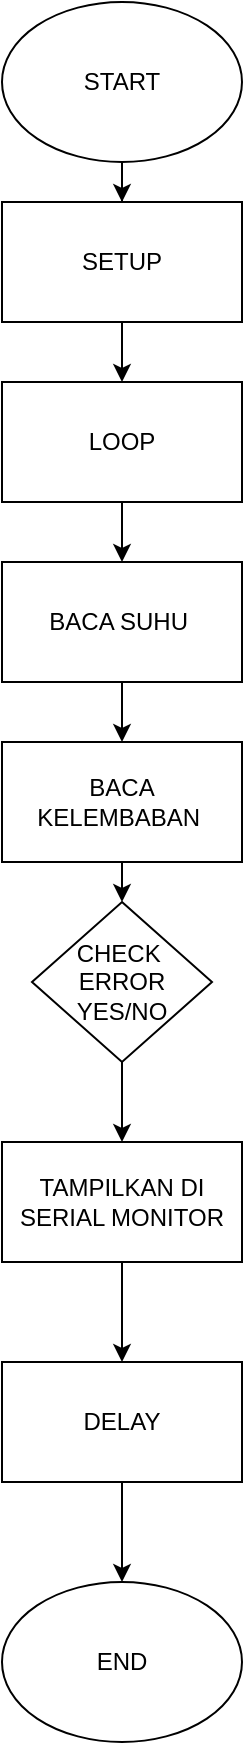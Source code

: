 <mxfile version="24.8.3">
  <diagram name="Page-1" id="1W6I4KBkwkuZq88ASg7I">
    <mxGraphModel dx="1034" dy="470" grid="1" gridSize="10" guides="1" tooltips="1" connect="1" arrows="1" fold="1" page="1" pageScale="1" pageWidth="850" pageHeight="1100" math="0" shadow="0">
      <root>
        <mxCell id="0" />
        <mxCell id="1" parent="0" />
        <mxCell id="aIcOWZNce-hFPu_x_ESW-25" style="edgeStyle=orthogonalEdgeStyle;rounded=0;orthogonalLoop=1;jettySize=auto;html=1;exitX=0.5;exitY=1;exitDx=0;exitDy=0;" parent="1" source="aIcOWZNce-hFPu_x_ESW-1" target="aIcOWZNce-hFPu_x_ESW-2" edge="1">
          <mxGeometry relative="1" as="geometry" />
        </mxCell>
        <mxCell id="aIcOWZNce-hFPu_x_ESW-1" value="START" style="ellipse;whiteSpace=wrap;html=1;" parent="1" vertex="1">
          <mxGeometry x="350" width="120" height="80" as="geometry" />
        </mxCell>
        <mxCell id="aIcOWZNce-hFPu_x_ESW-23" style="edgeStyle=orthogonalEdgeStyle;rounded=0;orthogonalLoop=1;jettySize=auto;html=1;exitX=0.5;exitY=1;exitDx=0;exitDy=0;" parent="1" source="aIcOWZNce-hFPu_x_ESW-2" target="aIcOWZNce-hFPu_x_ESW-3" edge="1">
          <mxGeometry relative="1" as="geometry" />
        </mxCell>
        <mxCell id="aIcOWZNce-hFPu_x_ESW-2" value="SETUP" style="rounded=0;whiteSpace=wrap;html=1;" parent="1" vertex="1">
          <mxGeometry x="350" y="100" width="120" height="60" as="geometry" />
        </mxCell>
        <mxCell id="aIcOWZNce-hFPu_x_ESW-22" style="edgeStyle=orthogonalEdgeStyle;rounded=0;orthogonalLoop=1;jettySize=auto;html=1;exitX=0.5;exitY=1;exitDx=0;exitDy=0;entryX=0.5;entryY=0;entryDx=0;entryDy=0;" parent="1" source="aIcOWZNce-hFPu_x_ESW-3" target="aIcOWZNce-hFPu_x_ESW-4" edge="1">
          <mxGeometry relative="1" as="geometry" />
        </mxCell>
        <mxCell id="aIcOWZNce-hFPu_x_ESW-3" value="LOOP" style="rounded=0;whiteSpace=wrap;html=1;" parent="1" vertex="1">
          <mxGeometry x="350" y="190" width="120" height="60" as="geometry" />
        </mxCell>
        <mxCell id="zEe-ULk6dkKn63EyE4wZ-2" style="edgeStyle=orthogonalEdgeStyle;rounded=0;orthogonalLoop=1;jettySize=auto;html=1;exitX=0.5;exitY=1;exitDx=0;exitDy=0;entryX=0.5;entryY=0;entryDx=0;entryDy=0;" parent="1" source="aIcOWZNce-hFPu_x_ESW-4" target="zEe-ULk6dkKn63EyE4wZ-1" edge="1">
          <mxGeometry relative="1" as="geometry" />
        </mxCell>
        <mxCell id="aIcOWZNce-hFPu_x_ESW-4" value="BACA SUHU&amp;nbsp;" style="rounded=0;whiteSpace=wrap;html=1;" parent="1" vertex="1">
          <mxGeometry x="350" y="280" width="120" height="60" as="geometry" />
        </mxCell>
        <mxCell id="aIcOWZNce-hFPu_x_ESW-21" style="edgeStyle=orthogonalEdgeStyle;rounded=0;orthogonalLoop=1;jettySize=auto;html=1;exitX=0.5;exitY=1;exitDx=0;exitDy=0;" parent="1" source="aIcOWZNce-hFPu_x_ESW-5" target="aIcOWZNce-hFPu_x_ESW-6" edge="1">
          <mxGeometry relative="1" as="geometry" />
        </mxCell>
        <mxCell id="aIcOWZNce-hFPu_x_ESW-5" value="CHECK&amp;nbsp;&lt;div&gt;ERROR&lt;/div&gt;&lt;div&gt;YES/NO&lt;/div&gt;" style="rhombus;whiteSpace=wrap;html=1;" parent="1" vertex="1">
          <mxGeometry x="365" y="450" width="90" height="80" as="geometry" />
        </mxCell>
        <mxCell id="aIcOWZNce-hFPu_x_ESW-10" value="" style="edgeStyle=orthogonalEdgeStyle;rounded=0;orthogonalLoop=1;jettySize=auto;html=1;" parent="1" source="aIcOWZNce-hFPu_x_ESW-6" target="aIcOWZNce-hFPu_x_ESW-7" edge="1">
          <mxGeometry relative="1" as="geometry" />
        </mxCell>
        <mxCell id="aIcOWZNce-hFPu_x_ESW-6" value="TAMPILKAN DI&lt;div&gt;SERIAL MONITOR&lt;/div&gt;" style="rounded=0;whiteSpace=wrap;html=1;" parent="1" vertex="1">
          <mxGeometry x="350" y="570" width="120" height="60" as="geometry" />
        </mxCell>
        <mxCell id="aIcOWZNce-hFPu_x_ESW-26" style="edgeStyle=orthogonalEdgeStyle;rounded=0;orthogonalLoop=1;jettySize=auto;html=1;exitX=0.5;exitY=1;exitDx=0;exitDy=0;entryX=0.5;entryY=0;entryDx=0;entryDy=0;" parent="1" source="aIcOWZNce-hFPu_x_ESW-7" target="aIcOWZNce-hFPu_x_ESW-8" edge="1">
          <mxGeometry relative="1" as="geometry" />
        </mxCell>
        <mxCell id="aIcOWZNce-hFPu_x_ESW-7" value="DELAY" style="rounded=0;whiteSpace=wrap;html=1;" parent="1" vertex="1">
          <mxGeometry x="350" y="680" width="120" height="60" as="geometry" />
        </mxCell>
        <mxCell id="aIcOWZNce-hFPu_x_ESW-8" value="END" style="ellipse;whiteSpace=wrap;html=1;" parent="1" vertex="1">
          <mxGeometry x="350" y="790" width="120" height="80" as="geometry" />
        </mxCell>
        <mxCell id="zEe-ULk6dkKn63EyE4wZ-3" style="edgeStyle=orthogonalEdgeStyle;rounded=0;orthogonalLoop=1;jettySize=auto;html=1;exitX=0.5;exitY=1;exitDx=0;exitDy=0;entryX=0.5;entryY=0;entryDx=0;entryDy=0;" parent="1" source="zEe-ULk6dkKn63EyE4wZ-1" target="aIcOWZNce-hFPu_x_ESW-5" edge="1">
          <mxGeometry relative="1" as="geometry" />
        </mxCell>
        <mxCell id="zEe-ULk6dkKn63EyE4wZ-1" value="BACA KELEMBABAN&amp;nbsp;" style="rounded=0;whiteSpace=wrap;html=1;" parent="1" vertex="1">
          <mxGeometry x="350" y="370" width="120" height="60" as="geometry" />
        </mxCell>
      </root>
    </mxGraphModel>
  </diagram>
</mxfile>
